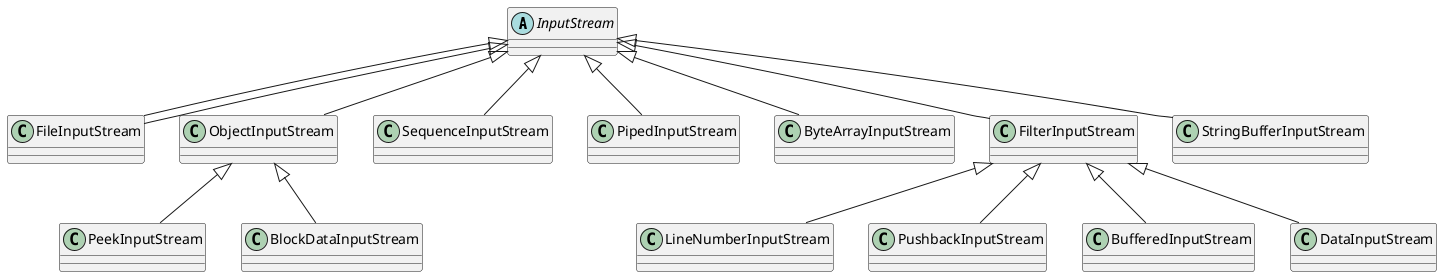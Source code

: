 @startuml

abstract class InputStream
class FileInputStream
class ObjectInputStream
class SequenceInputStream
class PipedInputStream
class ByteArrayInputStream
class FilterInputStream
class StringBufferInputStream

class LineNumberInputStream
class PushbackInputStream
class BufferedInputStream
class DataInputStream

class PeekInputStream
class BlockDataInputStream

InputStream <|-- FileInputStream
InputStream <|-- FileInputStream
InputStream <|-- ObjectInputStream
InputStream <|-- SequenceInputStream
InputStream <|-- PipedInputStream
InputStream <|-- ByteArrayInputStream
InputStream <|-- FilterInputStream
InputStream <|-- StringBufferInputStream
FilterInputStream <|-- LineNumberInputStream
FilterInputStream <|-- PushbackInputStream
FilterInputStream <|-- BufferedInputStream
FilterInputStream <|-- DataInputStream
ObjectInputStream <|-- PeekInputStream
ObjectInputStream <|-- BlockDataInputStream

@enduml